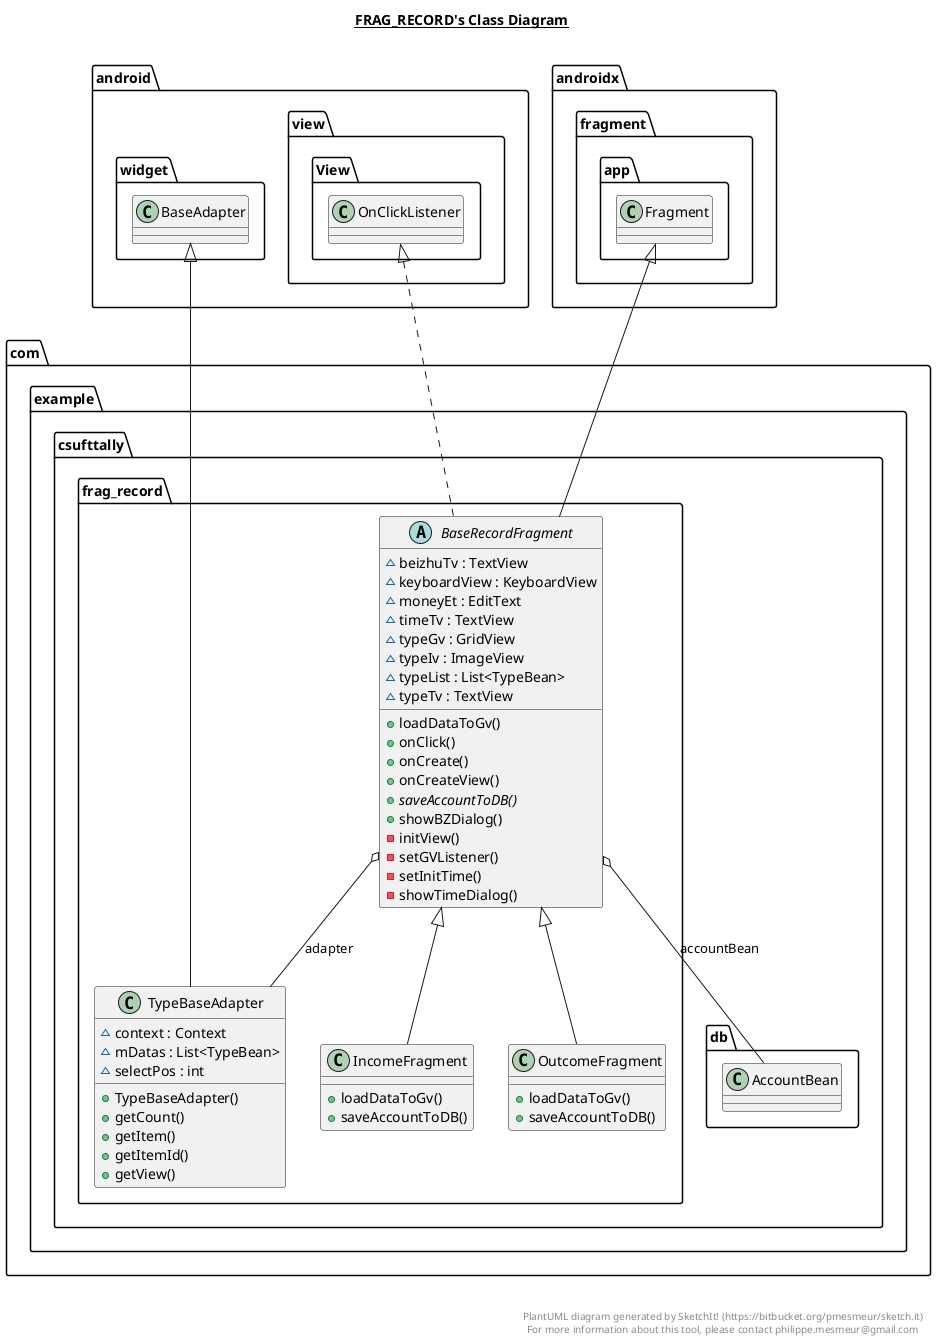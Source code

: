 @startuml

title __FRAG_RECORD's Class Diagram__\n

  namespace com.example.csufttally {
    namespace frag_record {
      abstract class com.example.csufttally.frag_record.BaseRecordFragment {
          ~ beizhuTv : TextView
          ~ keyboardView : KeyboardView
          ~ moneyEt : EditText
          ~ timeTv : TextView
          ~ typeGv : GridView
          ~ typeIv : ImageView
          ~ typeList : List<TypeBean>
          ~ typeTv : TextView
          + loadDataToGv()
          + onClick()
          + onCreate()
          + onCreateView()
          {abstract} + saveAccountToDB()
          + showBZDialog()
          - initView()
          - setGVListener()
          - setInitTime()
          - showTimeDialog()
      }
    }
  }
  

  namespace com.example.csufttally {
    namespace frag_record {
      class com.example.csufttally.frag_record.IncomeFragment {
          + loadDataToGv()
          + saveAccountToDB()
      }
    }
  }
  

  namespace com.example.csufttally {
    namespace frag_record {
      class com.example.csufttally.frag_record.OutcomeFragment {
          + loadDataToGv()
          + saveAccountToDB()
      }
    }
  }
  

  namespace com.example.csufttally {
    namespace frag_record {
      class com.example.csufttally.frag_record.TypeBaseAdapter {
          ~ context : Context
          ~ mDatas : List<TypeBean>
          ~ selectPos : int
          + TypeBaseAdapter()
          + getCount()
          + getItem()
          + getItemId()
          + getView()
      }
    }
  }
  

  com.example.csufttally.frag_record.BaseRecordFragment .up.|> android.view.View.OnClickListener
  com.example.csufttally.frag_record.BaseRecordFragment -up-|> androidx.fragment.app.Fragment
  com.example.csufttally.frag_record.BaseRecordFragment o-- com.example.csufttally.db.AccountBean : accountBean
  com.example.csufttally.frag_record.BaseRecordFragment o-- com.example.csufttally.frag_record.TypeBaseAdapter : adapter
  com.example.csufttally.frag_record.IncomeFragment -up-|> com.example.csufttally.frag_record.BaseRecordFragment
  com.example.csufttally.frag_record.OutcomeFragment -up-|> com.example.csufttally.frag_record.BaseRecordFragment
  com.example.csufttally.frag_record.TypeBaseAdapter -up-|> android.widget.BaseAdapter


right footer


PlantUML diagram generated by SketchIt! (https://bitbucket.org/pmesmeur/sketch.it)
For more information about this tool, please contact philippe.mesmeur@gmail.com
endfooter

@enduml

